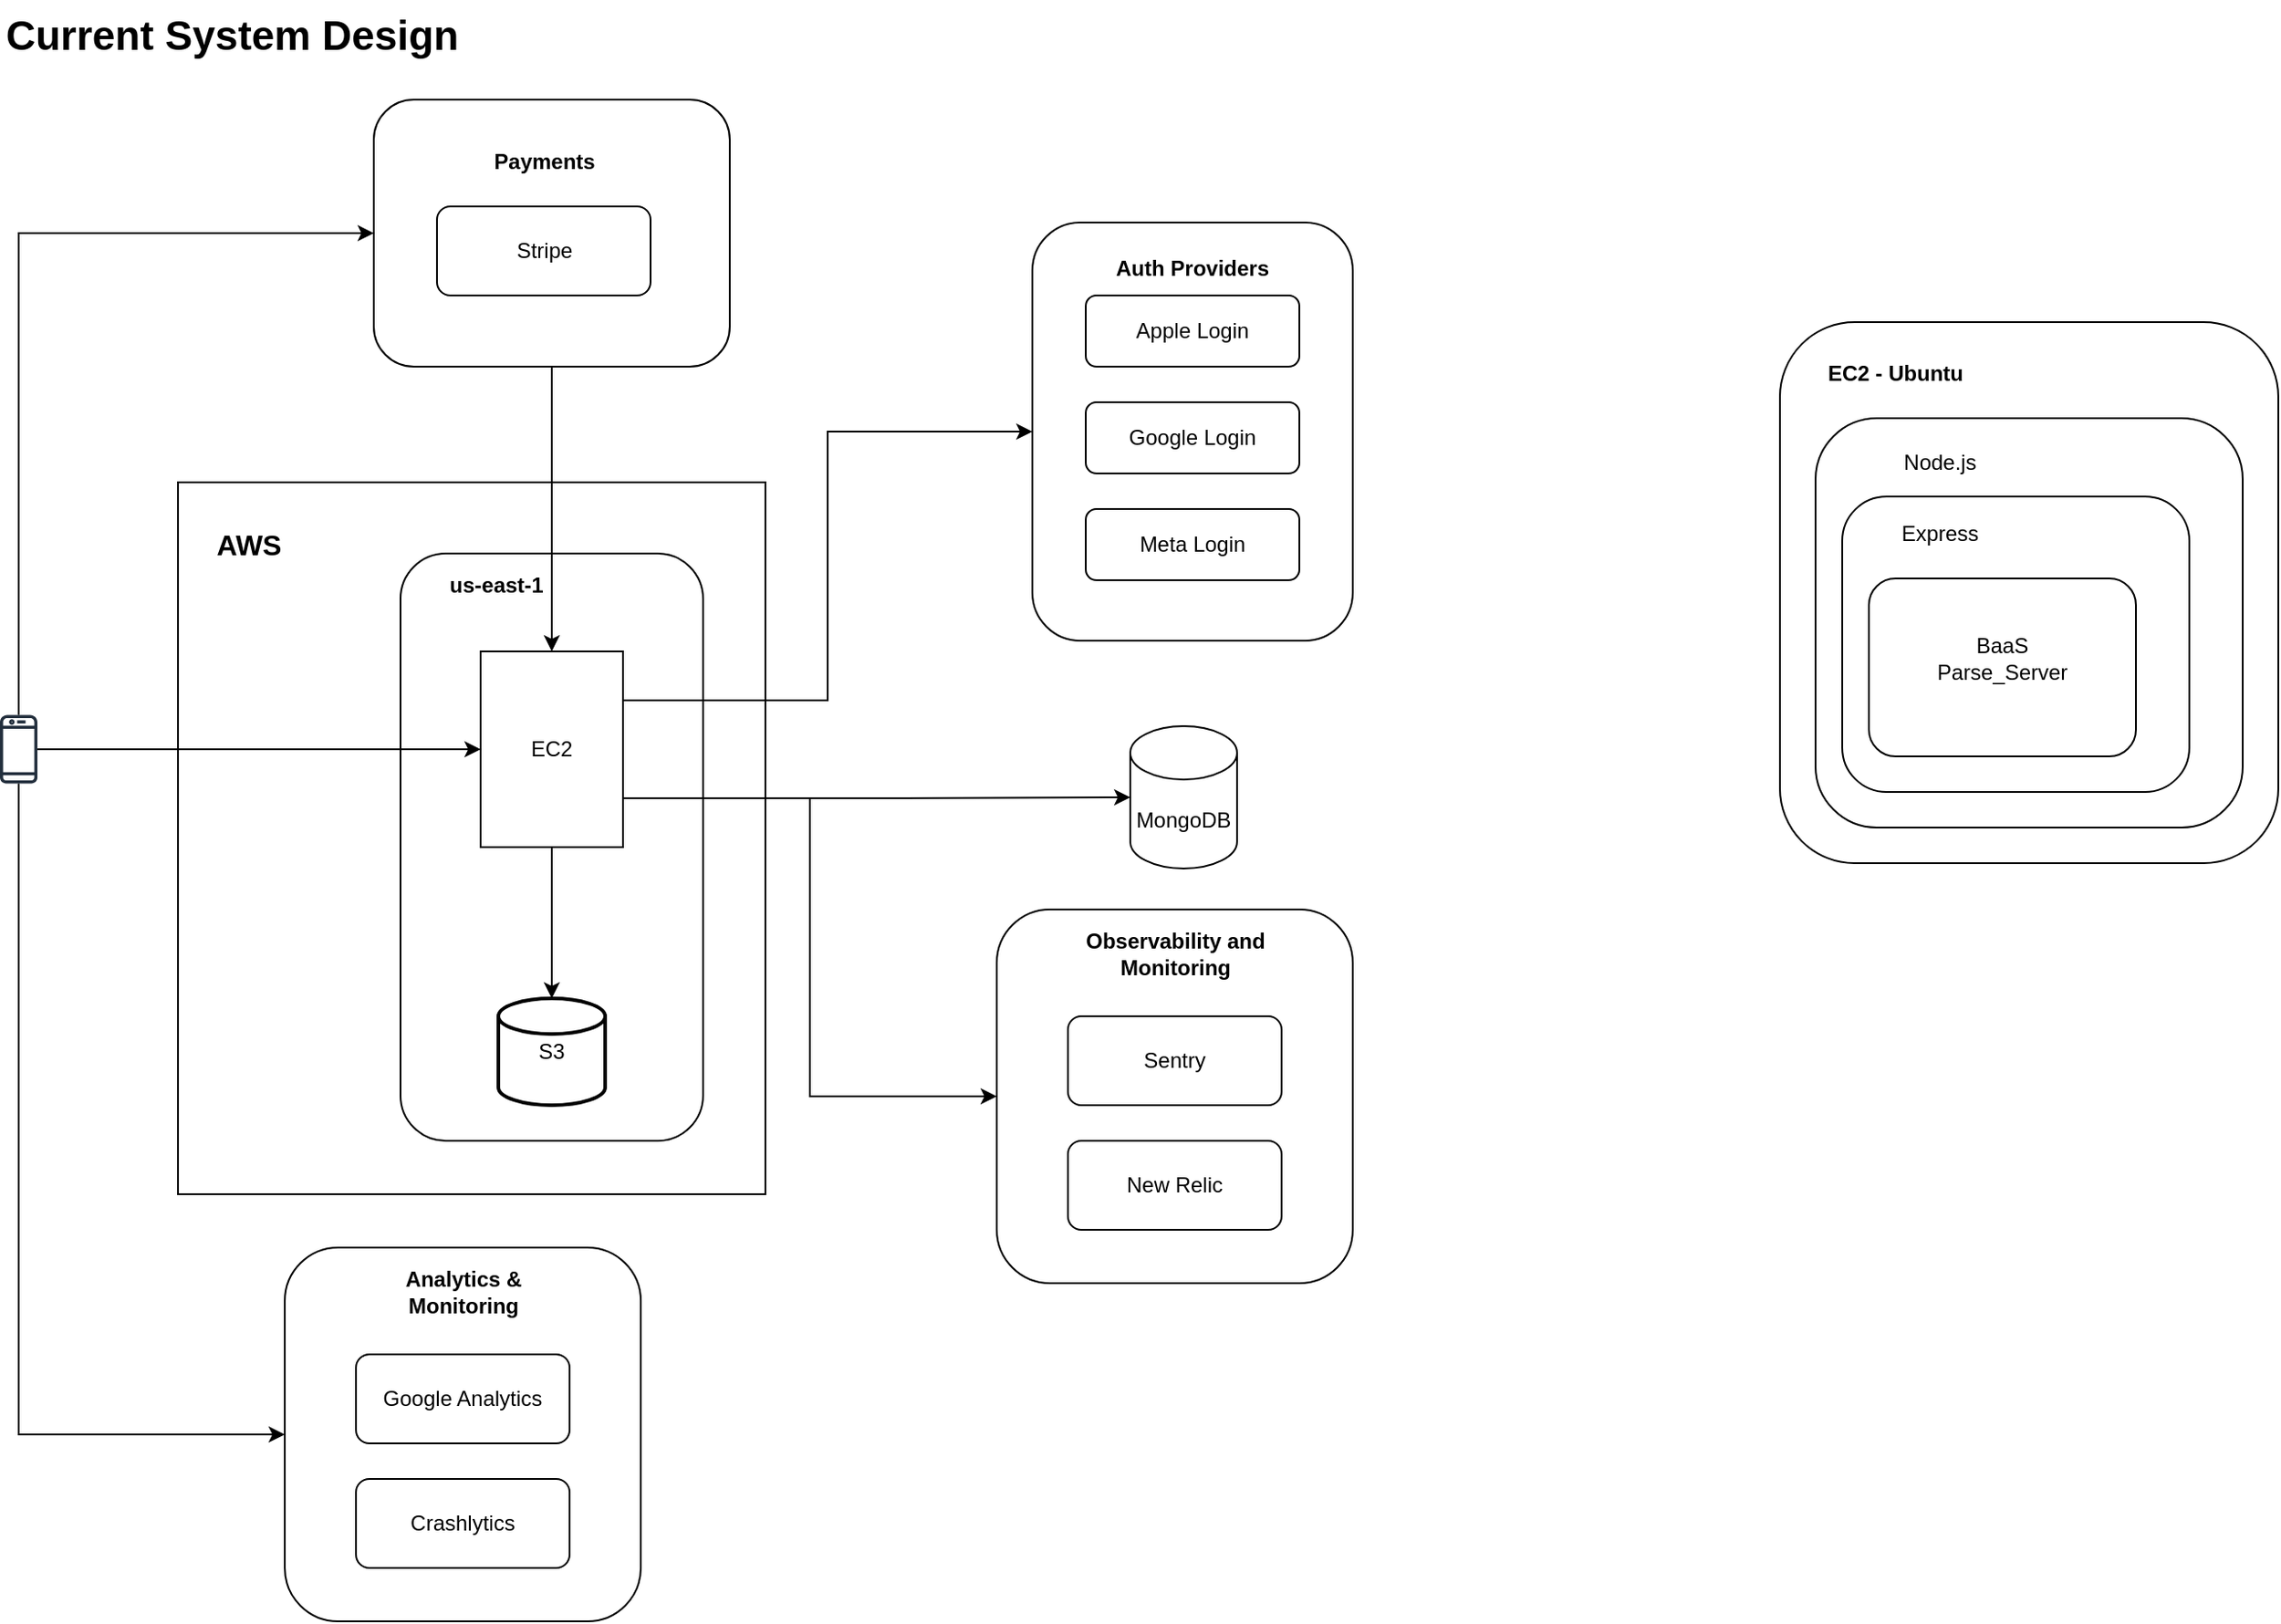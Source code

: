 <mxfile version="24.8.2">
  <diagram name="Page-1" id="NKPnQRwSP1cfZ27L-5-N">
    <mxGraphModel dx="1434" dy="907" grid="1" gridSize="10" guides="1" tooltips="1" connect="1" arrows="1" fold="1" page="1" pageScale="1" pageWidth="1700" pageHeight="1100" math="0" shadow="0">
      <root>
        <mxCell id="0" />
        <mxCell id="1" parent="0" />
        <mxCell id="Hi555N7dm8DbJ_s_1SJW-49" style="edgeStyle=orthogonalEdgeStyle;rounded=0;orthogonalLoop=1;jettySize=auto;html=1;" edge="1" parent="1" source="Hi555N7dm8DbJ_s_1SJW-44" target="Hi555N7dm8DbJ_s_1SJW-3">
          <mxGeometry relative="1" as="geometry" />
        </mxCell>
        <mxCell id="Hi555N7dm8DbJ_s_1SJW-44" value="" style="rounded=1;whiteSpace=wrap;html=1;fillColor=none;" vertex="1" parent="1">
          <mxGeometry x="250" y="81" width="200" height="150" as="geometry" />
        </mxCell>
        <mxCell id="Hi555N7dm8DbJ_s_1SJW-27" value="" style="rounded=1;whiteSpace=wrap;html=1;fillColor=none;" vertex="1" parent="1">
          <mxGeometry x="265" y="336" width="170" height="330" as="geometry" />
        </mxCell>
        <mxCell id="Hi555N7dm8DbJ_s_1SJW-12" value="" style="rounded=0;whiteSpace=wrap;html=1;fillColor=none;" vertex="1" parent="1">
          <mxGeometry x="140" y="296" width="330" height="400" as="geometry" />
        </mxCell>
        <mxCell id="Hi555N7dm8DbJ_s_1SJW-1" value="Current System Design" style="text;html=1;align=center;verticalAlign=middle;resizable=0;points=[];autosize=1;strokeColor=none;fillColor=none;fontSize=23;fontStyle=1" vertex="1" parent="1">
          <mxGeometry x="40" y="25" width="260" height="40" as="geometry" />
        </mxCell>
        <mxCell id="Hi555N7dm8DbJ_s_1SJW-2" value="MongoDB" style="shape=cylinder3;whiteSpace=wrap;html=1;boundedLbl=1;backgroundOutline=1;size=15;" vertex="1" parent="1">
          <mxGeometry x="675" y="433" width="60" height="80" as="geometry" />
        </mxCell>
        <mxCell id="Hi555N7dm8DbJ_s_1SJW-14" style="edgeStyle=orthogonalEdgeStyle;rounded=0;orthogonalLoop=1;jettySize=auto;html=1;exitX=1;exitY=0.75;exitDx=0;exitDy=0;entryX=0;entryY=0.5;entryDx=0;entryDy=0;entryPerimeter=0;" edge="1" parent="1" source="Hi555N7dm8DbJ_s_1SJW-3" target="Hi555N7dm8DbJ_s_1SJW-2">
          <mxGeometry relative="1" as="geometry">
            <mxPoint x="640" y="566" as="targetPoint" />
          </mxGeometry>
        </mxCell>
        <mxCell id="Hi555N7dm8DbJ_s_1SJW-20" style="edgeStyle=orthogonalEdgeStyle;rounded=0;orthogonalLoop=1;jettySize=auto;html=1;exitX=1;exitY=0.25;exitDx=0;exitDy=0;entryX=0;entryY=0.5;entryDx=0;entryDy=0;" edge="1" parent="1" source="Hi555N7dm8DbJ_s_1SJW-3" target="Hi555N7dm8DbJ_s_1SJW-18">
          <mxGeometry relative="1" as="geometry" />
        </mxCell>
        <mxCell id="Hi555N7dm8DbJ_s_1SJW-33" style="edgeStyle=orthogonalEdgeStyle;rounded=0;orthogonalLoop=1;jettySize=auto;html=1;exitX=1;exitY=0.75;exitDx=0;exitDy=0;entryX=0;entryY=0.5;entryDx=0;entryDy=0;" edge="1" parent="1" source="Hi555N7dm8DbJ_s_1SJW-3" target="Hi555N7dm8DbJ_s_1SJW-29">
          <mxGeometry relative="1" as="geometry" />
        </mxCell>
        <mxCell id="Hi555N7dm8DbJ_s_1SJW-3" value="EC2" style="rounded=0;whiteSpace=wrap;html=1;" vertex="1" parent="1">
          <mxGeometry x="310" y="391" width="80" height="110" as="geometry" />
        </mxCell>
        <mxCell id="Hi555N7dm8DbJ_s_1SJW-25" style="edgeStyle=orthogonalEdgeStyle;rounded=0;orthogonalLoop=1;jettySize=auto;html=1;entryX=0;entryY=0.5;entryDx=0;entryDy=0;" edge="1" parent="1" source="Hi555N7dm8DbJ_s_1SJW-5" target="Hi555N7dm8DbJ_s_1SJW-23">
          <mxGeometry relative="1" as="geometry">
            <Array as="points">
              <mxPoint x="51" y="831" />
            </Array>
          </mxGeometry>
        </mxCell>
        <mxCell id="Hi555N7dm8DbJ_s_1SJW-51" style="edgeStyle=orthogonalEdgeStyle;rounded=0;orthogonalLoop=1;jettySize=auto;html=1;entryX=0;entryY=0.5;entryDx=0;entryDy=0;" edge="1" parent="1" source="Hi555N7dm8DbJ_s_1SJW-5" target="Hi555N7dm8DbJ_s_1SJW-44">
          <mxGeometry relative="1" as="geometry">
            <Array as="points">
              <mxPoint x="51" y="156" />
            </Array>
          </mxGeometry>
        </mxCell>
        <mxCell id="Hi555N7dm8DbJ_s_1SJW-5" value="" style="sketch=0;outlineConnect=0;fontColor=#232F3E;gradientColor=none;fillColor=#232F3D;strokeColor=none;dashed=0;verticalLabelPosition=bottom;verticalAlign=top;align=center;html=1;fontSize=12;fontStyle=0;aspect=fixed;pointerEvents=1;shape=mxgraph.aws4.mobile_client;" vertex="1" parent="1">
          <mxGeometry x="40" y="426" width="21.03" height="40" as="geometry" />
        </mxCell>
        <mxCell id="Hi555N7dm8DbJ_s_1SJW-10" style="edgeStyle=orthogonalEdgeStyle;rounded=0;orthogonalLoop=1;jettySize=auto;html=1;entryX=0;entryY=0.5;entryDx=0;entryDy=0;" edge="1" parent="1" source="Hi555N7dm8DbJ_s_1SJW-5" target="Hi555N7dm8DbJ_s_1SJW-3">
          <mxGeometry relative="1" as="geometry">
            <mxPoint x="229" y="446" as="sourcePoint" />
          </mxGeometry>
        </mxCell>
        <mxCell id="Hi555N7dm8DbJ_s_1SJW-7" value="S3" style="strokeWidth=2;html=1;shape=mxgraph.flowchart.database;whiteSpace=wrap;" vertex="1" parent="1">
          <mxGeometry x="320" y="586" width="60" height="60" as="geometry" />
        </mxCell>
        <mxCell id="Hi555N7dm8DbJ_s_1SJW-11" style="edgeStyle=orthogonalEdgeStyle;rounded=0;orthogonalLoop=1;jettySize=auto;html=1;exitX=0.5;exitY=1;exitDx=0;exitDy=0;entryX=0.5;entryY=0;entryDx=0;entryDy=0;entryPerimeter=0;" edge="1" parent="1" source="Hi555N7dm8DbJ_s_1SJW-3" target="Hi555N7dm8DbJ_s_1SJW-7">
          <mxGeometry relative="1" as="geometry" />
        </mxCell>
        <mxCell id="Hi555N7dm8DbJ_s_1SJW-13" value="AWS" style="text;html=1;align=center;verticalAlign=middle;whiteSpace=wrap;rounded=0;fontStyle=1;fontSize=16;" vertex="1" parent="1">
          <mxGeometry x="150" y="316" width="60" height="30" as="geometry" />
        </mxCell>
        <mxCell id="Hi555N7dm8DbJ_s_1SJW-15" value="Apple Login" style="rounded=1;whiteSpace=wrap;html=1;" vertex="1" parent="1">
          <mxGeometry x="650" y="191" width="120" height="40" as="geometry" />
        </mxCell>
        <mxCell id="Hi555N7dm8DbJ_s_1SJW-16" value="Google Login" style="rounded=1;whiteSpace=wrap;html=1;" vertex="1" parent="1">
          <mxGeometry x="650" y="251" width="120" height="40" as="geometry" />
        </mxCell>
        <mxCell id="Hi555N7dm8DbJ_s_1SJW-17" value="Meta Login" style="rounded=1;whiteSpace=wrap;html=1;" vertex="1" parent="1">
          <mxGeometry x="650" y="311" width="120" height="40" as="geometry" />
        </mxCell>
        <mxCell id="Hi555N7dm8DbJ_s_1SJW-18" value="" style="rounded=1;whiteSpace=wrap;html=1;fillColor=none;" vertex="1" parent="1">
          <mxGeometry x="620" y="150" width="180" height="235" as="geometry" />
        </mxCell>
        <mxCell id="Hi555N7dm8DbJ_s_1SJW-19" value="Auth Providers" style="text;html=1;align=center;verticalAlign=middle;whiteSpace=wrap;rounded=0;fontStyle=1" vertex="1" parent="1">
          <mxGeometry x="650" y="161" width="120" height="30" as="geometry" />
        </mxCell>
        <mxCell id="Hi555N7dm8DbJ_s_1SJW-23" value="" style="rounded=1;whiteSpace=wrap;html=1;fillColor=none;" vertex="1" parent="1">
          <mxGeometry x="200" y="726" width="200" height="210" as="geometry" />
        </mxCell>
        <mxCell id="Hi555N7dm8DbJ_s_1SJW-21" value="Google Analytics" style="rounded=1;whiteSpace=wrap;html=1;" vertex="1" parent="1">
          <mxGeometry x="240" y="786" width="120" height="50" as="geometry" />
        </mxCell>
        <mxCell id="Hi555N7dm8DbJ_s_1SJW-22" value="Crashlytics" style="rounded=1;whiteSpace=wrap;html=1;" vertex="1" parent="1">
          <mxGeometry x="240" y="856" width="120" height="50" as="geometry" />
        </mxCell>
        <mxCell id="Hi555N7dm8DbJ_s_1SJW-24" value="Analytics &amp;amp; Monitoring" style="text;html=1;align=center;verticalAlign=middle;whiteSpace=wrap;rounded=0;fontStyle=1" vertex="1" parent="1">
          <mxGeometry x="235.5" y="736" width="129" height="30" as="geometry" />
        </mxCell>
        <mxCell id="Hi555N7dm8DbJ_s_1SJW-28" value="us-east-1" style="text;html=1;align=center;verticalAlign=middle;whiteSpace=wrap;rounded=0;fontStyle=1" vertex="1" parent="1">
          <mxGeometry x="289" y="339" width="60" height="30" as="geometry" />
        </mxCell>
        <mxCell id="Hi555N7dm8DbJ_s_1SJW-29" value="" style="rounded=1;whiteSpace=wrap;html=1;fillColor=none;" vertex="1" parent="1">
          <mxGeometry x="600" y="536" width="200" height="210" as="geometry" />
        </mxCell>
        <mxCell id="Hi555N7dm8DbJ_s_1SJW-30" value="Sentry" style="rounded=1;whiteSpace=wrap;html=1;" vertex="1" parent="1">
          <mxGeometry x="640" y="596" width="120" height="50" as="geometry" />
        </mxCell>
        <mxCell id="Hi555N7dm8DbJ_s_1SJW-31" value="New Relic" style="rounded=1;whiteSpace=wrap;html=1;" vertex="1" parent="1">
          <mxGeometry x="640" y="666" width="120" height="50" as="geometry" />
        </mxCell>
        <mxCell id="Hi555N7dm8DbJ_s_1SJW-32" value="Observability and Monitoring" style="text;html=1;align=center;verticalAlign=middle;whiteSpace=wrap;rounded=0;fontStyle=1" vertex="1" parent="1">
          <mxGeometry x="635.5" y="546" width="129" height="30" as="geometry" />
        </mxCell>
        <mxCell id="Hi555N7dm8DbJ_s_1SJW-34" value="" style="rounded=1;whiteSpace=wrap;html=1;" vertex="1" parent="1">
          <mxGeometry x="1040" y="206" width="280" height="304" as="geometry" />
        </mxCell>
        <mxCell id="Hi555N7dm8DbJ_s_1SJW-35" value="EC2 - Ubuntu" style="text;html=1;align=center;verticalAlign=middle;whiteSpace=wrap;rounded=0;fontStyle=1" vertex="1" parent="1">
          <mxGeometry x="1060" y="220" width="90" height="30" as="geometry" />
        </mxCell>
        <mxCell id="Hi555N7dm8DbJ_s_1SJW-36" value="" style="rounded=1;whiteSpace=wrap;html=1;" vertex="1" parent="1">
          <mxGeometry x="1060" y="260" width="240" height="230" as="geometry" />
        </mxCell>
        <mxCell id="Hi555N7dm8DbJ_s_1SJW-37" value="Node.js" style="text;html=1;align=center;verticalAlign=middle;whiteSpace=wrap;rounded=0;" vertex="1" parent="1">
          <mxGeometry x="1100" y="270" width="60" height="30" as="geometry" />
        </mxCell>
        <mxCell id="Hi555N7dm8DbJ_s_1SJW-38" value="" style="rounded=1;whiteSpace=wrap;html=1;fillColor=none;" vertex="1" parent="1">
          <mxGeometry x="1075" y="304" width="195" height="166" as="geometry" />
        </mxCell>
        <mxCell id="Hi555N7dm8DbJ_s_1SJW-39" value="Express" style="text;html=1;align=center;verticalAlign=middle;whiteSpace=wrap;rounded=0;" vertex="1" parent="1">
          <mxGeometry x="1100" y="310" width="60" height="30" as="geometry" />
        </mxCell>
        <mxCell id="Hi555N7dm8DbJ_s_1SJW-40" value="" style="rounded=1;whiteSpace=wrap;html=1;" vertex="1" parent="1">
          <mxGeometry x="1090" y="350" width="150" height="100" as="geometry" />
        </mxCell>
        <mxCell id="Hi555N7dm8DbJ_s_1SJW-41" style="edgeStyle=orthogonalEdgeStyle;rounded=0;orthogonalLoop=1;jettySize=auto;html=1;exitX=0.5;exitY=1;exitDx=0;exitDy=0;" edge="1" parent="1" source="Hi555N7dm8DbJ_s_1SJW-38" target="Hi555N7dm8DbJ_s_1SJW-38">
          <mxGeometry relative="1" as="geometry" />
        </mxCell>
        <mxCell id="Hi555N7dm8DbJ_s_1SJW-42" value="BaaS&lt;div&gt;Parse_Server&lt;/div&gt;" style="text;html=1;align=center;verticalAlign=middle;whiteSpace=wrap;rounded=0;" vertex="1" parent="1">
          <mxGeometry x="1135" y="380" width="60" height="30" as="geometry" />
        </mxCell>
        <mxCell id="Hi555N7dm8DbJ_s_1SJW-43" value="Stripe" style="rounded=1;whiteSpace=wrap;html=1;" vertex="1" parent="1">
          <mxGeometry x="285.5" y="141" width="120" height="50" as="geometry" />
        </mxCell>
        <mxCell id="Hi555N7dm8DbJ_s_1SJW-45" value="Payments" style="text;html=1;align=center;verticalAlign=middle;whiteSpace=wrap;rounded=0;fontStyle=1" vertex="1" parent="1">
          <mxGeometry x="315.5" y="101" width="60" height="30" as="geometry" />
        </mxCell>
      </root>
    </mxGraphModel>
  </diagram>
</mxfile>
